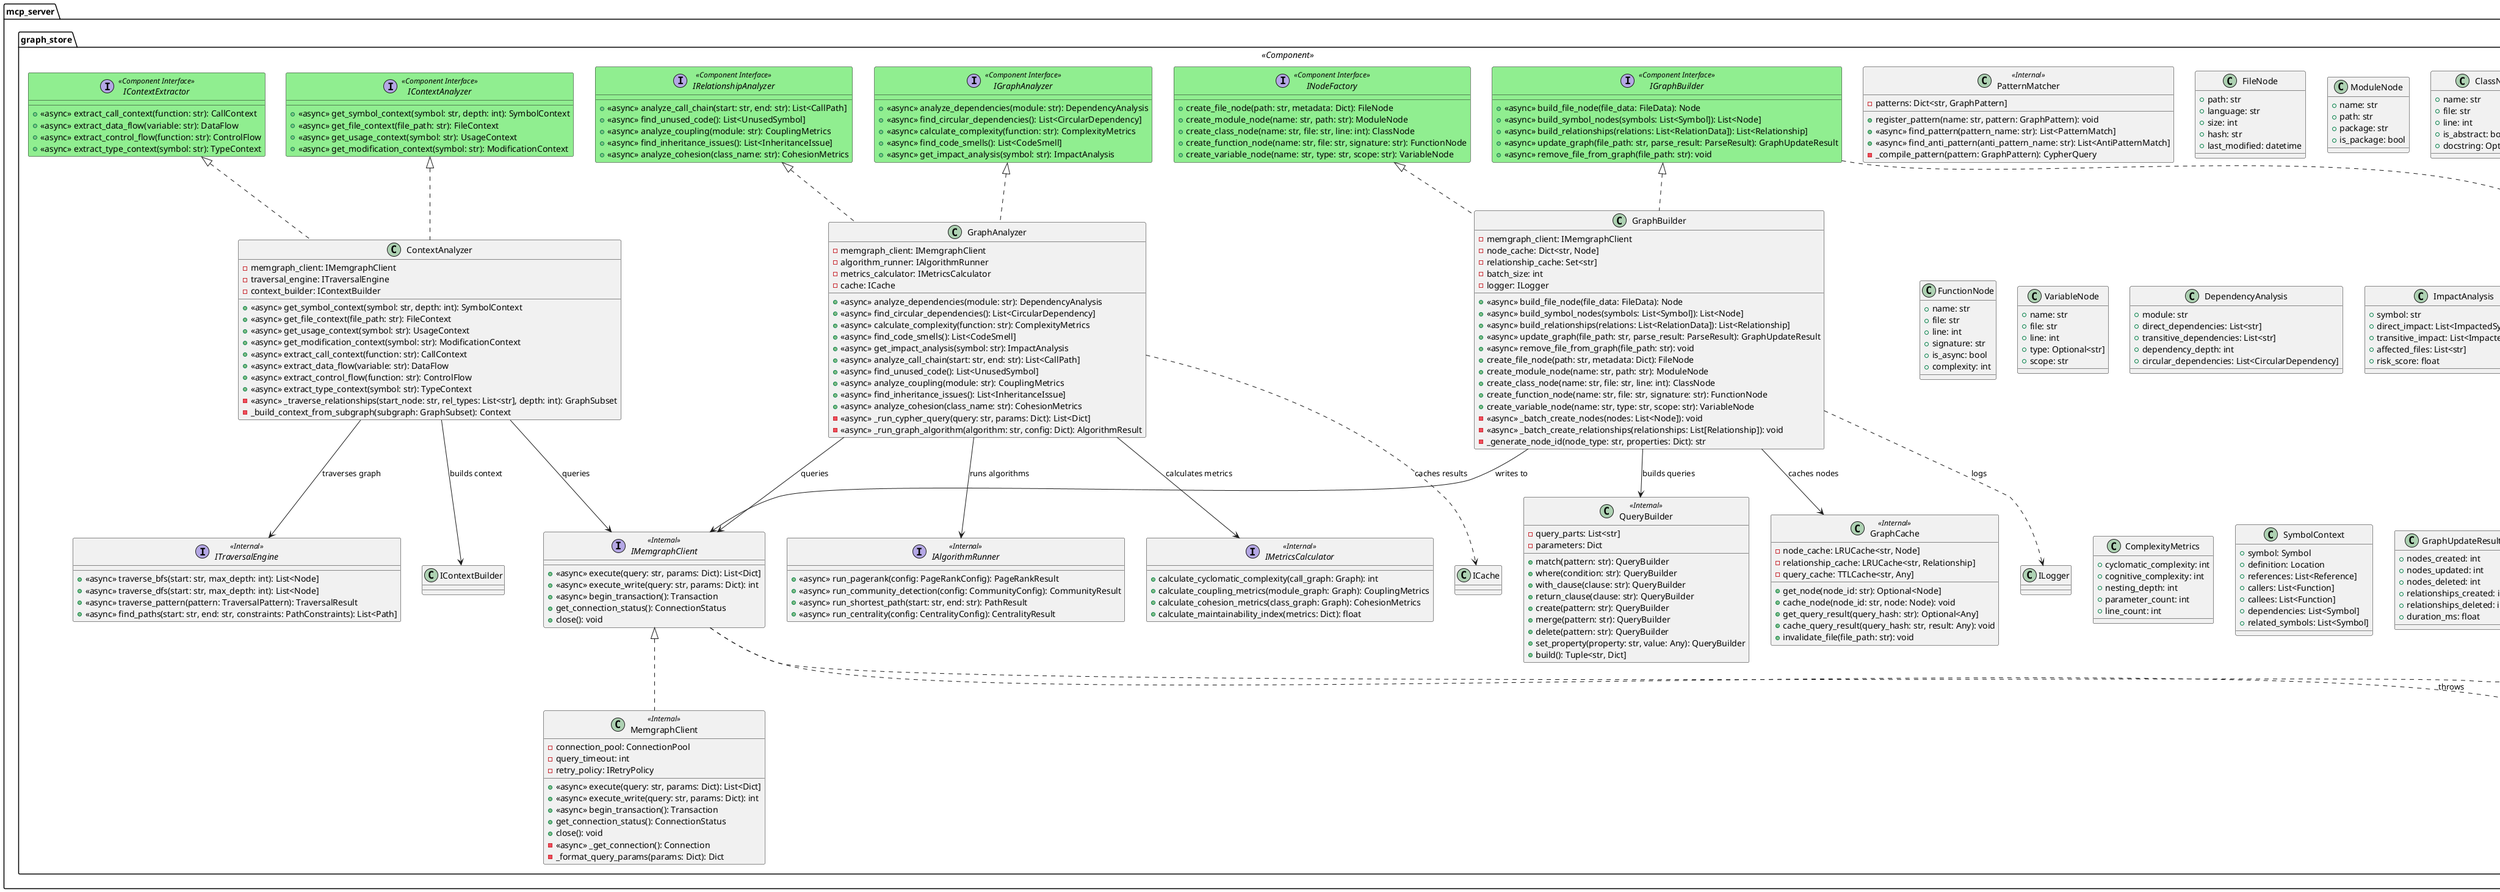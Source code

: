 @startuml graph_store
!define COMPONENT_INTERFACE <<Component Interface>>
!define INTERNAL <<Internal>>
!define ASYNC <<async>>

package "mcp_server.graph_store" <<Component>> {
    
    ' ========================================
    ' Component Interfaces (Public)
    ' ========================================
    
    interface IGraphBuilder COMPONENT_INTERFACE #LightGreen {
        +ASYNC build_file_node(file_data: FileData): Node
        +ASYNC build_symbol_nodes(symbols: List<Symbol]): List<Node]
        +ASYNC build_relationships(relations: List<RelationData]): List<Relationship]
        +ASYNC update_graph(file_path: str, parse_result: ParseResult): GraphUpdateResult
        +ASYNC remove_file_from_graph(file_path: str): void
    }
    
    interface INodeFactory COMPONENT_INTERFACE #LightGreen {
        +create_file_node(path: str, metadata: Dict): FileNode
        +create_module_node(name: str, path: str): ModuleNode
        +create_class_node(name: str, file: str, line: int): ClassNode
        +create_function_node(name: str, file: str, signature: str): FunctionNode
        +create_variable_node(name: str, type: str, scope: str): VariableNode
    }
    
    interface IGraphAnalyzer COMPONENT_INTERFACE #LightGreen {
        +ASYNC analyze_dependencies(module: str): DependencyAnalysis
        +ASYNC find_circular_dependencies(): List<CircularDependency]
        +ASYNC calculate_complexity(function: str): ComplexityMetrics
        +ASYNC find_code_smells(): List<CodeSmell]
        +ASYNC get_impact_analysis(symbol: str): ImpactAnalysis
    }
    
    interface IRelationshipAnalyzer COMPONENT_INTERFACE #LightGreen {
        +ASYNC analyze_call_chain(start: str, end: str): List<CallPath]
        +ASYNC find_unused_code(): List<UnusedSymbol]
        +ASYNC analyze_coupling(module: str): CouplingMetrics
        +ASYNC find_inheritance_issues(): List<InheritanceIssue]
        +ASYNC analyze_cohesion(class_name: str): CohesionMetrics
    }
    
    interface IContextAnalyzer COMPONENT_INTERFACE #LightGreen {
        +ASYNC get_symbol_context(symbol: str, depth: int): SymbolContext
        +ASYNC get_file_context(file_path: str): FileContext
        +ASYNC get_usage_context(symbol: str): UsageContext
        +ASYNC get_modification_context(symbol: str): ModificationContext
    }
    
    interface IContextExtractor COMPONENT_INTERFACE #LightGreen {
        +ASYNC extract_call_context(function: str): CallContext
        +ASYNC extract_data_flow(variable: str): DataFlow
        +ASYNC extract_control_flow(function: str): ControlFlow
        +ASYNC extract_type_context(symbol: str): TypeContext
    }
    
    ' ========================================
    ' Main Implementation Classes
    ' ========================================
    
    class GraphBuilder implements IGraphBuilder, INodeFactory {
        -memgraph_client: IMemgraphClient
        -node_cache: Dict<str, Node]
        -relationship_cache: Set<str]
        -batch_size: int
        -logger: ILogger
        
        +ASYNC build_file_node(file_data: FileData): Node
        +ASYNC build_symbol_nodes(symbols: List<Symbol]): List<Node]
        +ASYNC build_relationships(relations: List<RelationData]): List<Relationship]
        +ASYNC update_graph(file_path: str, parse_result: ParseResult): GraphUpdateResult
        +ASYNC remove_file_from_graph(file_path: str): void
        +create_file_node(path: str, metadata: Dict): FileNode
        +create_module_node(name: str, path: str): ModuleNode
        +create_class_node(name: str, file: str, line: int): ClassNode
        +create_function_node(name: str, file: str, signature: str): FunctionNode
        +create_variable_node(name: str, type: str, scope: str): VariableNode
        -ASYNC _batch_create_nodes(nodes: List<Node]): void
        -ASYNC _batch_create_relationships(relationships: List[Relationship]): void
        -_generate_node_id(node_type: str, properties: Dict): str
    }
    
    class GraphAnalyzer implements IGraphAnalyzer, IRelationshipAnalyzer {
        -memgraph_client: IMemgraphClient
        -algorithm_runner: IAlgorithmRunner
        -metrics_calculator: IMetricsCalculator
        -cache: ICache
        
        +ASYNC analyze_dependencies(module: str): DependencyAnalysis
        +ASYNC find_circular_dependencies(): List<CircularDependency]
        +ASYNC calculate_complexity(function: str): ComplexityMetrics
        +ASYNC find_code_smells(): List<CodeSmell]
        +ASYNC get_impact_analysis(symbol: str): ImpactAnalysis
        +ASYNC analyze_call_chain(start: str, end: str): List<CallPath]
        +ASYNC find_unused_code(): List<UnusedSymbol]
        +ASYNC analyze_coupling(module: str): CouplingMetrics
        +ASYNC find_inheritance_issues(): List<InheritanceIssue]
        +ASYNC analyze_cohesion(class_name: str): CohesionMetrics
        -ASYNC _run_cypher_query(query: str, params: Dict): List<Dict]
        -ASYNC _run_graph_algorithm(algorithm: str, config: Dict): AlgorithmResult
    }
    
    class ContextAnalyzer implements IContextAnalyzer, IContextExtractor {
        -memgraph_client: IMemgraphClient
        -traversal_engine: ITraversalEngine
        -context_builder: IContextBuilder
        
        +ASYNC get_symbol_context(symbol: str, depth: int): SymbolContext
        +ASYNC get_file_context(file_path: str): FileContext
        +ASYNC get_usage_context(symbol: str): UsageContext
        +ASYNC get_modification_context(symbol: str): ModificationContext
        +ASYNC extract_call_context(function: str): CallContext
        +ASYNC extract_data_flow(variable: str): DataFlow
        +ASYNC extract_control_flow(function: str): ControlFlow
        +ASYNC extract_type_context(symbol: str): TypeContext
        -ASYNC _traverse_relationships(start_node: str, rel_types: List<str], depth: int): GraphSubset
        -_build_context_from_subgraph(subgraph: GraphSubset): Context
    }
    
    ' ========================================
    ' Internal Components
    ' ========================================
    
    interface IMemgraphClient INTERNAL {
        +ASYNC execute(query: str, params: Dict): List<Dict]
        +ASYNC execute_write(query: str, params: Dict): int
        +ASYNC begin_transaction(): Transaction
        +get_connection_status(): ConnectionStatus
        +close(): void
    }
    
    interface IAlgorithmRunner INTERNAL {
        +ASYNC run_pagerank(config: PageRankConfig): PageRankResult
        +ASYNC run_community_detection(config: CommunityConfig): CommunityResult
        +ASYNC run_shortest_path(start: str, end: str): PathResult
        +ASYNC run_centrality(config: CentralityConfig): CentralityResult
    }
    
    interface ITraversalEngine INTERNAL {
        +ASYNC traverse_bfs(start: str, max_depth: int): List<Node]
        +ASYNC traverse_dfs(start: str, max_depth: int): List<Node]
        +ASYNC traverse_pattern(pattern: TraversalPattern): TraversalResult
        +ASYNC find_paths(start: str, end: str, constraints: PathConstraints): List<Path]
    }
    
    interface IMetricsCalculator INTERNAL {
        +calculate_cyclomatic_complexity(call_graph: Graph): int
        +calculate_coupling_metrics(module_graph: Graph): CouplingMetrics
        +calculate_cohesion_metrics(class_graph: Graph): CohesionMetrics
        +calculate_maintainability_index(metrics: Dict): float
    }
    
    class MemgraphClient INTERNAL implements IMemgraphClient {
        -connection_pool: ConnectionPool
        -query_timeout: int
        -retry_policy: IRetryPolicy
        
        +ASYNC execute(query: str, params: Dict): List<Dict]
        +ASYNC execute_write(query: str, params: Dict): int
        +ASYNC begin_transaction(): Transaction
        +get_connection_status(): ConnectionStatus
        +close(): void
        -ASYNC _get_connection(): Connection
        -_format_query_params(params: Dict): Dict
    }
    
    class QueryBuilder INTERNAL {
        -query_parts: List<str]
        -parameters: Dict
        
        +match(pattern: str): QueryBuilder
        +where(condition: str): QueryBuilder
        +with_clause(clause: str): QueryBuilder
        +return_clause(clause: str): QueryBuilder
        +create(pattern: str): QueryBuilder
        +merge(pattern: str): QueryBuilder
        +delete(pattern: str): QueryBuilder
        +set_property(property: str, value: Any): QueryBuilder
        +build(): Tuple<str, Dict]
    }
    
    class PatternMatcher INTERNAL {
        -patterns: Dict<str, GraphPattern]
        
        +register_pattern(name: str, pattern: GraphPattern): void
        +ASYNC find_pattern(pattern_name: str): List<PatternMatch]
        +ASYNC find_anti_pattern(anti_pattern_name: str): List<AntiPatternMatch]
        -_compile_pattern(pattern: GraphPattern): CypherQuery
    }
    
    class GraphCache INTERNAL {
        -node_cache: LRUCache<str, Node]
        -relationship_cache: LRUCache<str, Relationship]
        -query_cache: TTLCache<str, Any]
        
        +get_node(node_id: str): Optional<Node]
        +cache_node(node_id: str, node: Node): void
        +get_query_result(query_hash: str): Optional<Any]
        +cache_query_result(query_hash: str, result: Any): void
        +invalidate_file(file_path: str): void
    }
    
    ' ========================================
    ' Graph Node Types
    ' ========================================
    
    class FileNode {
        +path: str
        +language: str
        +size: int
        +hash: str
        +last_modified: datetime
    }
    
    class ModuleNode {
        +name: str
        +path: str
        +package: str
        +is_package: bool
    }
    
    class ClassNode {
        +name: str
        +file: str
        +line: int
        +is_abstract: bool
        +docstring: Optional<str]
    }
    
    class FunctionNode {
        +name: str
        +file: str
        +line: int
        +signature: str
        +is_async: bool
        +complexity: int
    }
    
    class VariableNode {
        +name: str
        +file: str
        +line: int
        +type: Optional<str]
        +scope: str
    }
    
    ' ========================================
    ' Analysis Results
    ' ========================================
    
    class DependencyAnalysis {
        +module: str
        +direct_dependencies: List<str]
        +transitive_dependencies: List<str]
        +dependency_depth: int
        +circular_dependencies: List<CircularDependency]
    }
    
    class ImpactAnalysis {
        +symbol: str
        +direct_impact: List<ImpactedSymbol]
        +transitive_impact: List<ImpactedSymbol]
        +affected_files: List<str]
        +risk_score: float
    }
    
    class ComplexityMetrics {
        +cyclomatic_complexity: int
        +cognitive_complexity: int
        +nesting_depth: int
        +parameter_count: int
        +line_count: int
    }
    
    class SymbolContext {
        +symbol: Symbol
        +definition: Location
        +references: List<Reference]
        +callers: List<Function]
        +callees: List<Function]
        +dependencies: List<Symbol]
        +related_symbols: List<Symbol]
    }
    
    class GraphUpdateResult {
        +nodes_created: int
        +nodes_updated: int
        +nodes_deleted: int
        +relationships_created: int
        +relationships_deleted: int
        +duration_ms: float
    }
    
    ' ========================================
    ' Relationships
    ' ========================================
    
    GraphBuilder --> IMemgraphClient : writes to
    GraphBuilder --> QueryBuilder : builds queries
    GraphBuilder --> GraphCache : caches nodes
    
    GraphAnalyzer --> IMemgraphClient : queries
    GraphAnalyzer --> IAlgorithmRunner : runs algorithms
    GraphAnalyzer --> IMetricsCalculator : calculates metrics
    
    ContextAnalyzer --> IMemgraphClient : queries
    ContextAnalyzer --> ITraversalEngine : traverses graph
    ContextAnalyzer --> IContextBuilder : builds context
    
    ' External dependencies
    GraphBuilder ..> ILogger : logs
    GraphAnalyzer ..> ICache : caches results
}

' Graph-specific exceptions
class GraphConnectionError <<exception>> {
    +host: str
    +port: int
    +reason: str
}

class GraphQueryError <<exception>> {
    +query: str
    +error_code: str
    +message: str
}

class GraphIntegrityError <<exception>> {
    +node_id: str
    +constraint: str
}

IMemgraphClient ..> GraphConnectionError : throws
IMemgraphClient ..> GraphQueryError : throws
IGraphBuilder ..> GraphIntegrityError : throws

@enduml